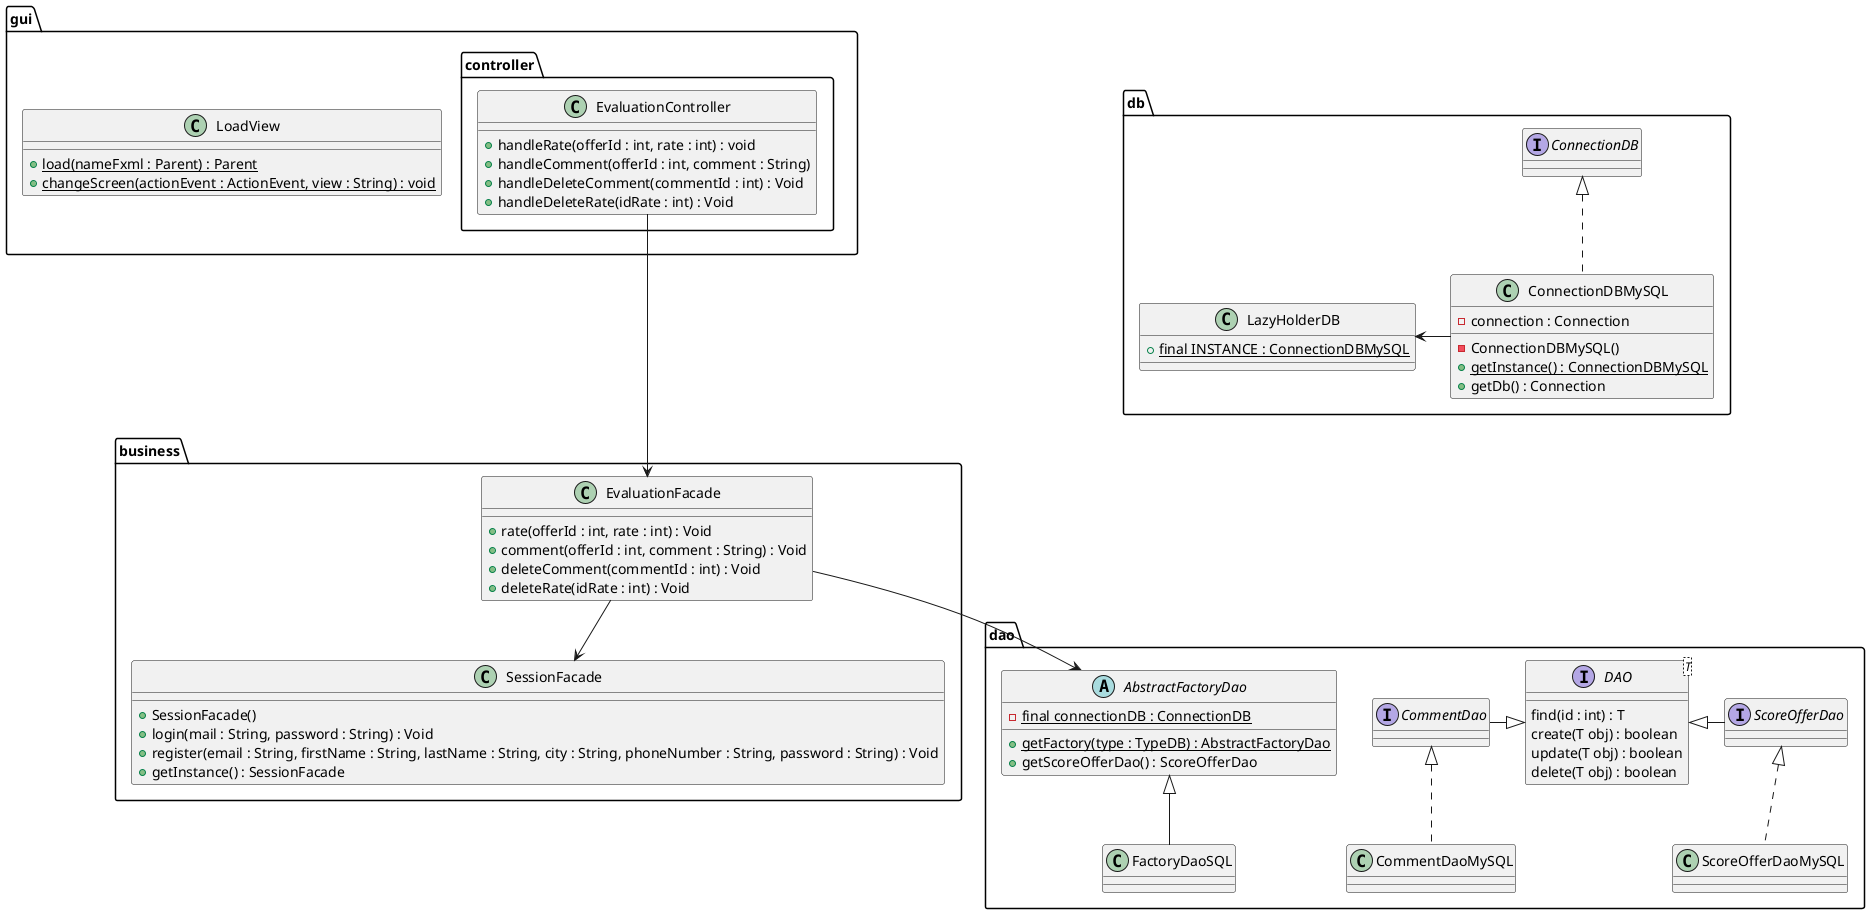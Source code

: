 @startuml

package dao {


    interface ScoreOfferDao{
    }
    class ScoreOfferDaoMySQL
    interface CommentDao{
    }
    class CommentDaoMySQL

    AbstractFactoryDao <|-- FactoryDaoSQL
    ScoreOfferDao <|.. ScoreOfferDaoMySQL
    CommentDao <|.. CommentDaoMySQL

    interface DAO<T>{
        find(id : int) : T
        create(T obj) : boolean
        update(T obj) : boolean
        delete(T obj) : boolean
    }

    abstract AbstractFactoryDao{
        - {static} final connectionDB : ConnectionDB
        + {static} getFactory(type : TypeDB) : AbstractFactoryDao
        + getScoreOfferDao() : ScoreOfferDao
    }

    class FactoryDaoSQL{
    }

    DAO <|- ScoreOfferDao
    DAO <|-left CommentDao
}
package db{
    class ConnectionDBMySQL{
        - connection : Connection
        - ConnectionDBMySQL()
        + {static} getInstance() : ConnectionDBMySQL
        + getDb() : Connection
    }

    class LazyHolderDB{
        + {static} final INSTANCE : ConnectionDBMySQL
    }
    interface ConnectionDB
    ConnectionDBMySQL -Left-> LazyHolderDB
    ConnectionDBMySQL .up.|> ConnectionDB

}
package business{
    class SessionFacade{
        + SessionFacade()
        + login(mail : String, password : String) : Void
        + register(email : String, firstName : String, lastName : String, city : String, phoneNumber : String, password : String) : Void
        + getInstance() : SessionFacade
    }

    class EvaluationFacade{
        + rate(offerId : int, rate : int) : Void
        + comment(offerId : int, comment : String) : Void
        + deleteComment(commentId : int) : Void
        + deleteRate(idRate : int) : Void
    }

}

package gui{

    class LoadView{
        + {static} load(nameFxml : Parent) : Parent
        + {static} changeScreen(actionEvent : ActionEvent, view : String) : void
    }

    package controller{
        class EvaluationController{
            + handleRate(offerId : int, rate : int) : void
            + handleComment(offerId : int, comment : String)
            + handleDeleteComment(commentId : int) : Void
            + handleDeleteRate(idRate : int) : Void
        }

    }
}
EvaluationFacade <--Up- EvaluationController
EvaluationFacade --> SessionFacade
EvaluationFacade --> AbstractFactoryDao



@enduml